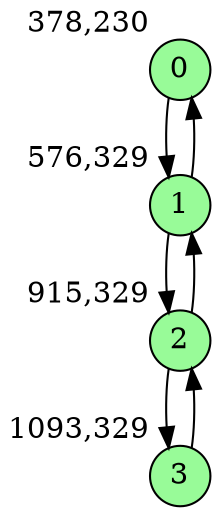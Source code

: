 digraph G {
graph [bgcolor=white]
node [shape=circle, style = filled, fillcolor=white,fixedsize=true, width=0.4, height=0.3 ]
0[xlabel="378,230", pos = "0,1.54688!", fillcolor=palegreen ];
1[xlabel="576,329", pos = "3.09375,0!", fillcolor=palegreen ];
2[xlabel="915,329", pos = "8.39063,0!", fillcolor=palegreen ];
3[xlabel="1093,329", pos = "11.1719,0!", fillcolor=palegreen ];
0->1 ;
1->0 ;
1->2 ;
2->1 ;
2->3 ;
3->2 ;
}
